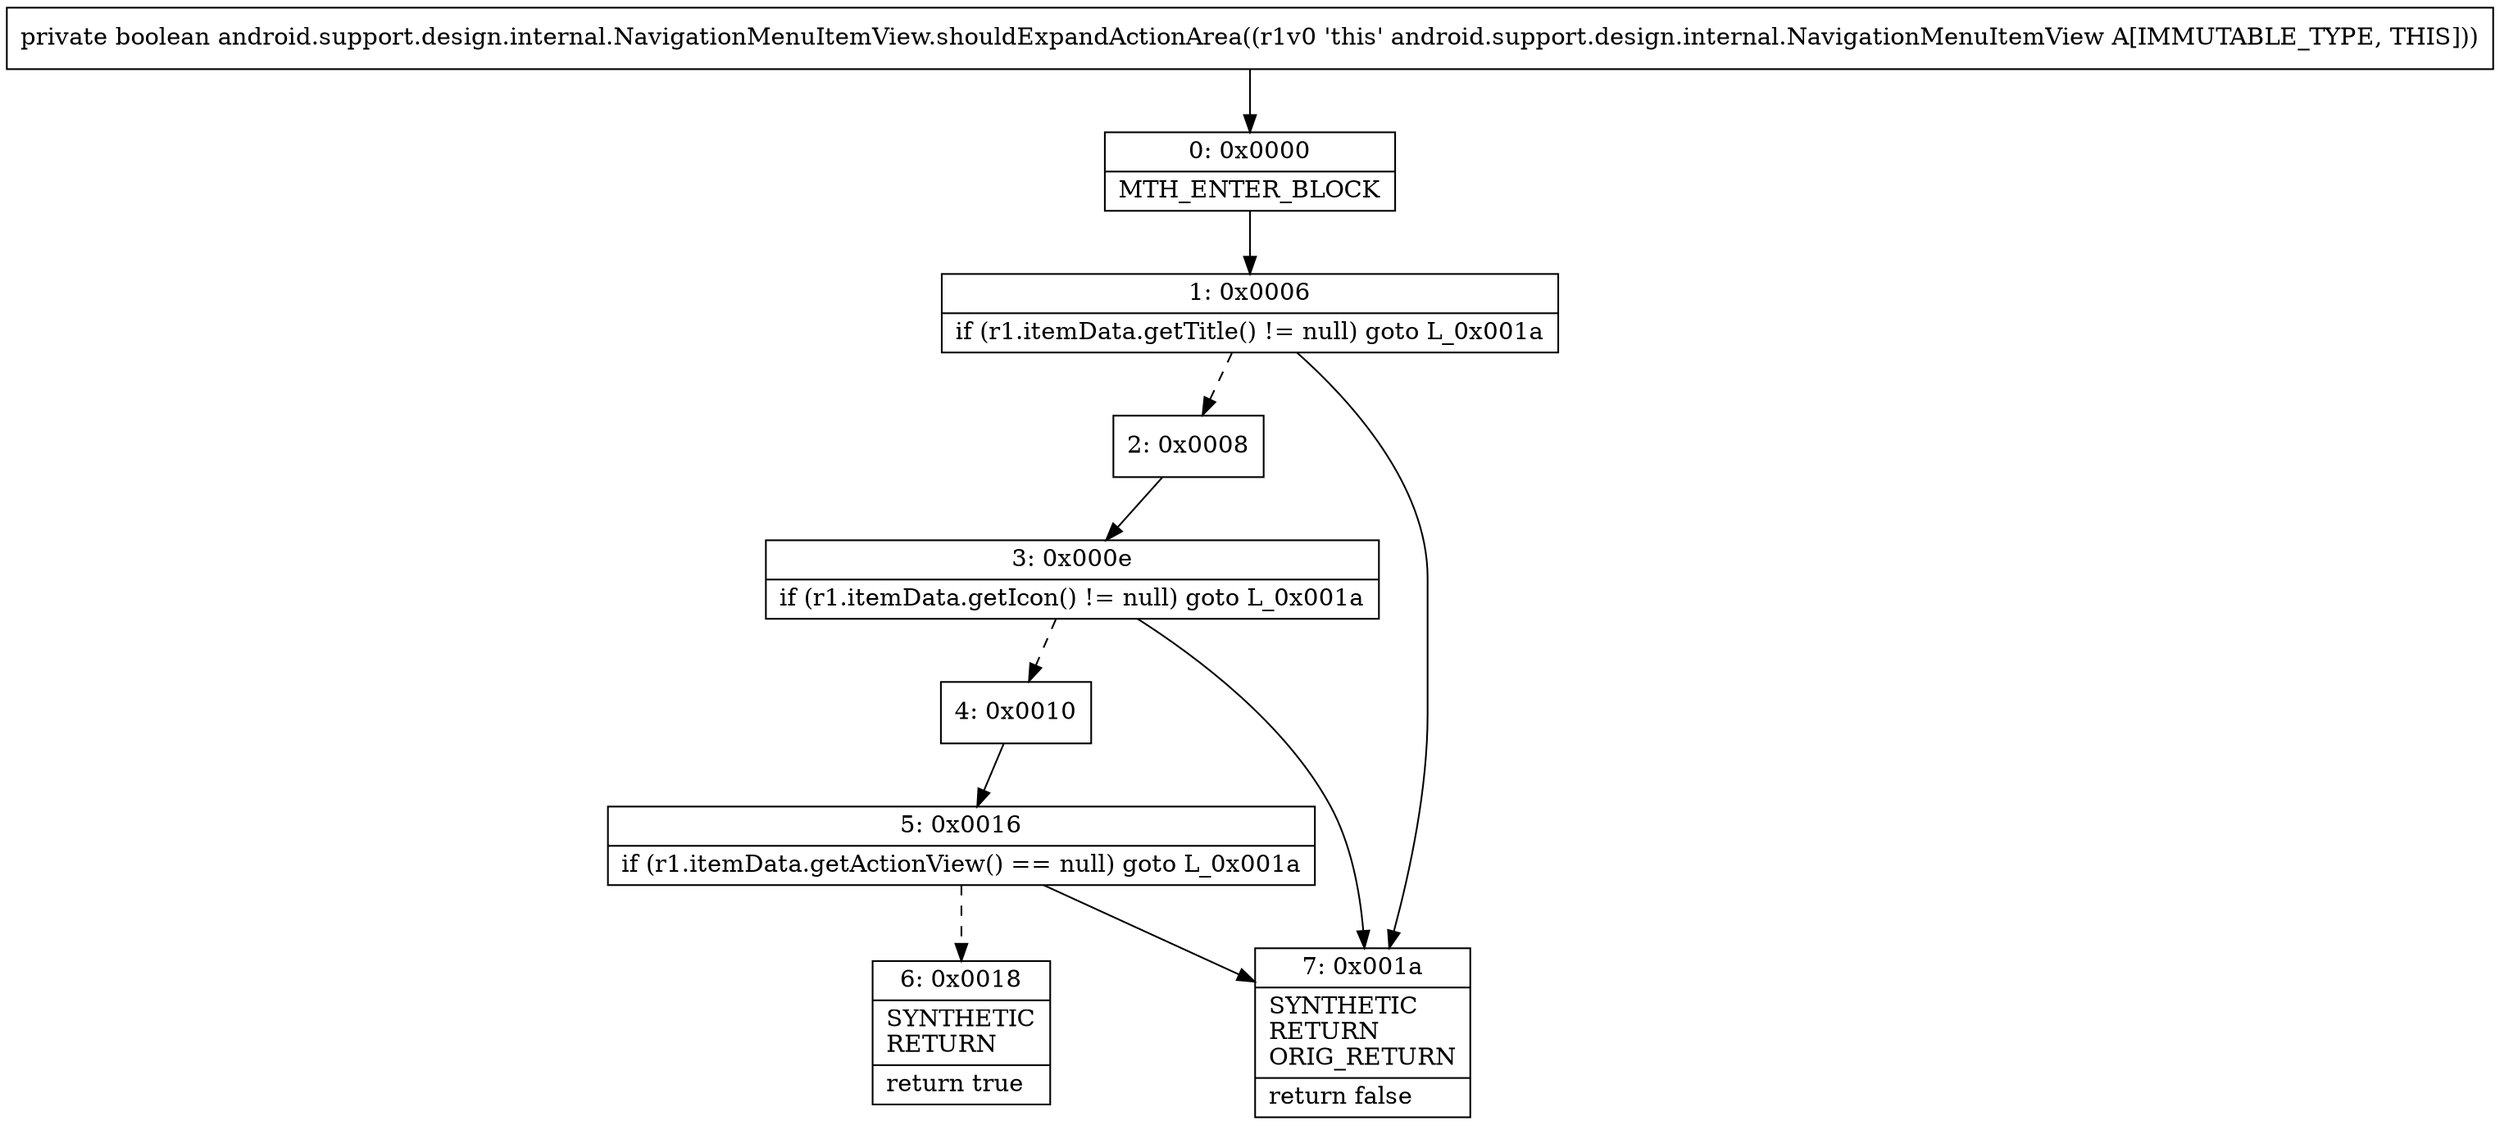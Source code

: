 digraph "CFG forandroid.support.design.internal.NavigationMenuItemView.shouldExpandActionArea()Z" {
Node_0 [shape=record,label="{0\:\ 0x0000|MTH_ENTER_BLOCK\l}"];
Node_1 [shape=record,label="{1\:\ 0x0006|if (r1.itemData.getTitle() != null) goto L_0x001a\l}"];
Node_2 [shape=record,label="{2\:\ 0x0008}"];
Node_3 [shape=record,label="{3\:\ 0x000e|if (r1.itemData.getIcon() != null) goto L_0x001a\l}"];
Node_4 [shape=record,label="{4\:\ 0x0010}"];
Node_5 [shape=record,label="{5\:\ 0x0016|if (r1.itemData.getActionView() == null) goto L_0x001a\l}"];
Node_6 [shape=record,label="{6\:\ 0x0018|SYNTHETIC\lRETURN\l|return true\l}"];
Node_7 [shape=record,label="{7\:\ 0x001a|SYNTHETIC\lRETURN\lORIG_RETURN\l|return false\l}"];
MethodNode[shape=record,label="{private boolean android.support.design.internal.NavigationMenuItemView.shouldExpandActionArea((r1v0 'this' android.support.design.internal.NavigationMenuItemView A[IMMUTABLE_TYPE, THIS])) }"];
MethodNode -> Node_0;
Node_0 -> Node_1;
Node_1 -> Node_2[style=dashed];
Node_1 -> Node_7;
Node_2 -> Node_3;
Node_3 -> Node_4[style=dashed];
Node_3 -> Node_7;
Node_4 -> Node_5;
Node_5 -> Node_6[style=dashed];
Node_5 -> Node_7;
}

